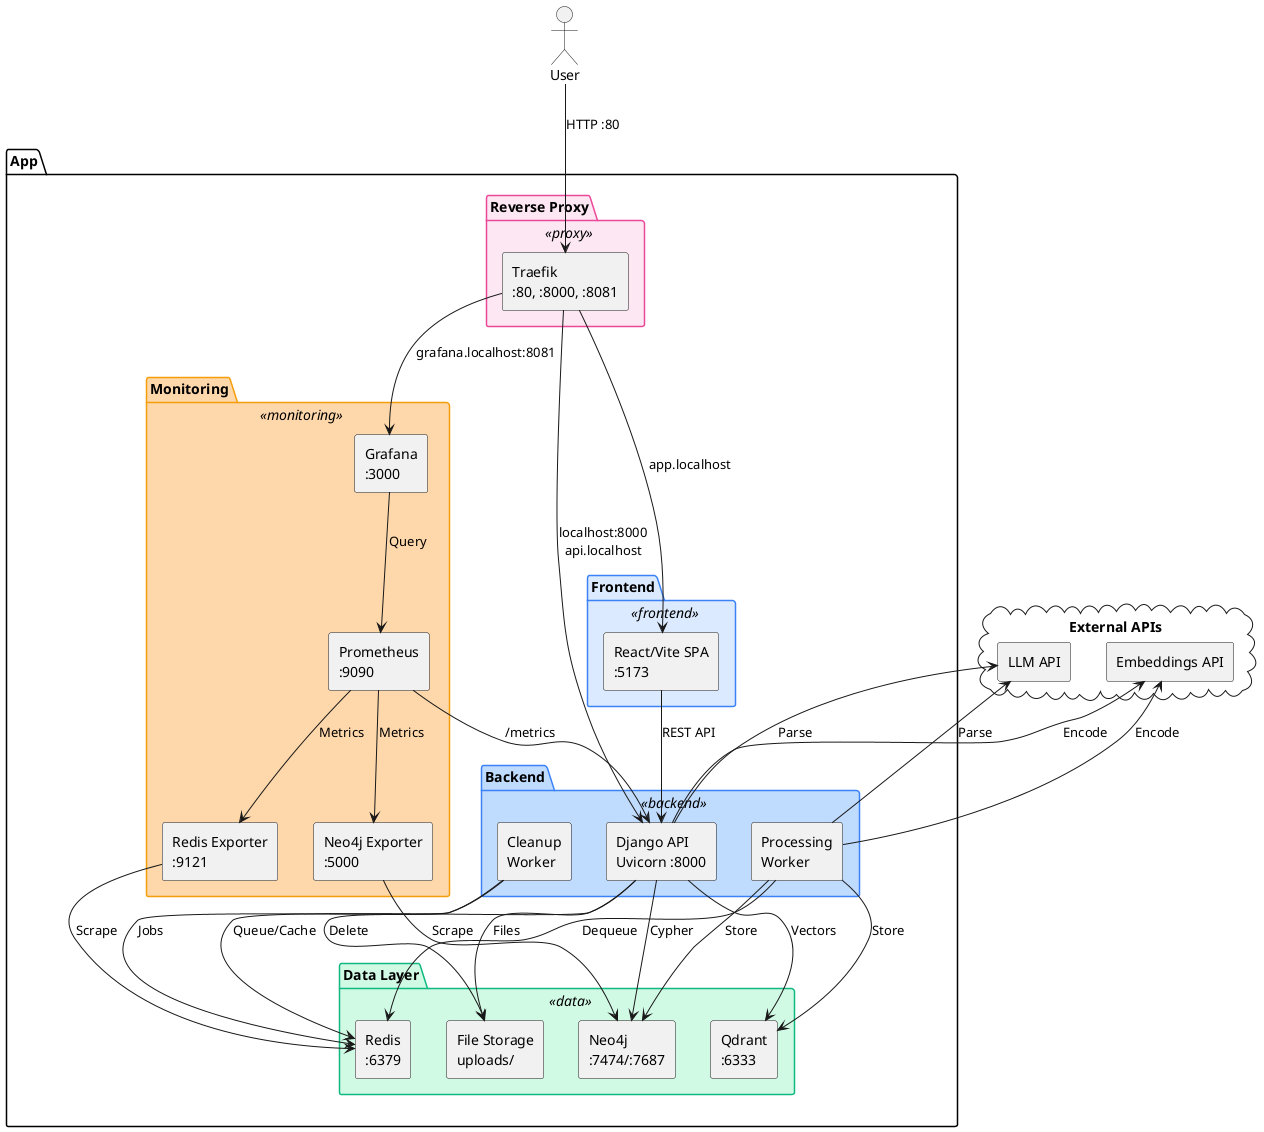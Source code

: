 @startuml
skinparam componentStyle rectangle

skinparam package {
  BackgroundColor<<external>> #fef3c7
  BorderColor<<external>> #f59e0b
  BackgroundColor<<proxy>> #fce7f3
  BorderColor<<proxy>> #ec4899
  BackgroundColor<<frontend>> #dbeafe
  BorderColor<<frontend>> #3b82f6
  BackgroundColor<<backend>> #bfdbfe
  BorderColor<<backend>> #3b82f6
  BackgroundColor<<data>> #d1fae5
  BorderColor<<data>> #10b981
  BackgroundColor<<monitoring>> #fed7aa
  BorderColor<<monitoring>> #f59e0b
}

actor User
cloud "External APIs" {
    component [LLM API] as LLM
    component [Embeddings API] as Embeddings
}

package "App" {
  package "Reverse Proxy" <<proxy>> {
    component [Traefik\n:80, :8000, :8081] as Traefik
  }

  package "Frontend" <<frontend>> {
    component [React/Vite SPA\n:5173] as FrontendApp
  }

  together {
    package "Backend" <<backend>> {
      component [Django API\nUvicorn :8000] as BackendAPI
      component [Processing\nWorker] as ProcessingWorker
      component [Cleanup\nWorker] as CleanupWorker
    }
  }

  together {
    package "Data Layer" <<data>> {
      database [Neo4j\n:7474/:7687] as Neo4j
      database [Qdrant\n:6333] as Qdrant
      database [Redis\n:6379] as Redis
      storage [File Storage\nuploads/] as Storage
    }
  }

  package "Monitoring" <<monitoring>> {
    component [Prometheus\n:9090] as Prometheus
    component [Grafana\n:3000] as Grafana
    component [Redis Exporter\n:9121] as RedisExporter
    component [Neo4j Exporter\n:5000] as Neo4jExporter
  }
}

User -down-> Traefik : HTTP :80

Traefik -down-> FrontendApp : app.localhost
Traefik -down-> BackendAPI : localhost:8000\napi.localhost
Traefik -down-> Grafana : grafana.localhost:8081

FrontendApp -down-> BackendAPI : REST API

' Backend API connections
BackendAPI -down-> Neo4j : Cypher
BackendAPI -down-> Qdrant : Vectors
BackendAPI -down-> Redis : Queue/Cache
BackendAPI -down-> Storage : Files
BackendAPI -up-> LLM : Parse
BackendAPI -up-> Embeddings : Encode

' Processing Worker connections (avoid BackendAPI arrows)
ProcessingWorker -[hidden]right- BackendAPI
ProcessingWorker --> Redis : Dequeue
ProcessingWorker --> Neo4j : Store
ProcessingWorker --> Qdrant : Store
ProcessingWorker -up-> LLM : Parse
ProcessingWorker -up-> Embeddings : Encode

' Cleanup Worker connections
CleanupWorker -[hidden]right- ProcessingWorker
CleanupWorker --> Redis : Jobs
CleanupWorker --> Storage : Delete

' Monitoring connections
RedisExporter --> Redis : Scrape
Neo4jExporter --> Neo4j : Scrape
Prometheus -down-> RedisExporter : Metrics
Prometheus -down-> Neo4jExporter : Metrics
Prometheus -down-> BackendAPI : /metrics
Grafana -down-> Prometheus : Query

@enduml
